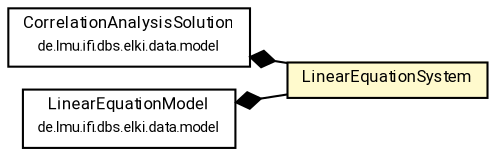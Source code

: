 #!/usr/local/bin/dot
#
# Class diagram 
# Generated by UMLGraph version R5_7_2-60-g0e99a6 (http://www.spinellis.gr/umlgraph/)
#

digraph G {
	graph [fontnames="svg"]
	edge [fontname="Roboto",fontsize=7,labelfontname="Roboto",labelfontsize=7,color="black"];
	node [fontname="Roboto",fontcolor="black",fontsize=8,shape=plaintext,margin=0,width=0,height=0];
	nodesep=0.15;
	ranksep=0.25;
	rankdir=LR;
	// de.lmu.ifi.dbs.elki.data.model.CorrelationAnalysisSolution<V extends de.lmu.ifi.dbs.elki.data.NumberVector>
	c6346042 [label=<<table title="de.lmu.ifi.dbs.elki.data.model.CorrelationAnalysisSolution" border="0" cellborder="1" cellspacing="0" cellpadding="2" href="../../data/model/CorrelationAnalysisSolution.html" target="_parent">
		<tr><td><table border="0" cellspacing="0" cellpadding="1">
		<tr><td align="center" balign="center"> <font face="Roboto">CorrelationAnalysisSolution</font> </td></tr>
		<tr><td align="center" balign="center"> <font face="Roboto" point-size="7.0">de.lmu.ifi.dbs.elki.data.model</font> </td></tr>
		</table></td></tr>
		</table>>, URL="../../data/model/CorrelationAnalysisSolution.html"];
	// de.lmu.ifi.dbs.elki.data.model.LinearEquationModel
	c6346528 [label=<<table title="de.lmu.ifi.dbs.elki.data.model.LinearEquationModel" border="0" cellborder="1" cellspacing="0" cellpadding="2" href="../../data/model/LinearEquationModel.html" target="_parent">
		<tr><td><table border="0" cellspacing="0" cellpadding="1">
		<tr><td align="center" balign="center"> <font face="Roboto">LinearEquationModel</font> </td></tr>
		<tr><td align="center" balign="center"> <font face="Roboto" point-size="7.0">de.lmu.ifi.dbs.elki.data.model</font> </td></tr>
		</table></td></tr>
		</table>>, URL="../../data/model/LinearEquationModel.html"];
	// de.lmu.ifi.dbs.elki.math.linearalgebra.LinearEquationSystem
	c6347826 [label=<<table title="de.lmu.ifi.dbs.elki.math.linearalgebra.LinearEquationSystem" border="0" cellborder="1" cellspacing="0" cellpadding="2" bgcolor="lemonChiffon" href="LinearEquationSystem.html" target="_parent">
		<tr><td><table border="0" cellspacing="0" cellpadding="1">
		<tr><td align="center" balign="center"> <font face="Roboto">LinearEquationSystem</font> </td></tr>
		</table></td></tr>
		</table>>, URL="LinearEquationSystem.html"];
	// de.lmu.ifi.dbs.elki.data.model.CorrelationAnalysisSolution<V extends de.lmu.ifi.dbs.elki.data.NumberVector> composed de.lmu.ifi.dbs.elki.math.linearalgebra.LinearEquationSystem
	c6346042 -> c6347826 [arrowhead=none,arrowtail=diamond,dir=back,weight=6];
	// de.lmu.ifi.dbs.elki.data.model.LinearEquationModel composed de.lmu.ifi.dbs.elki.math.linearalgebra.LinearEquationSystem
	c6346528 -> c6347826 [arrowhead=none,arrowtail=diamond,dir=back,weight=6];
}

